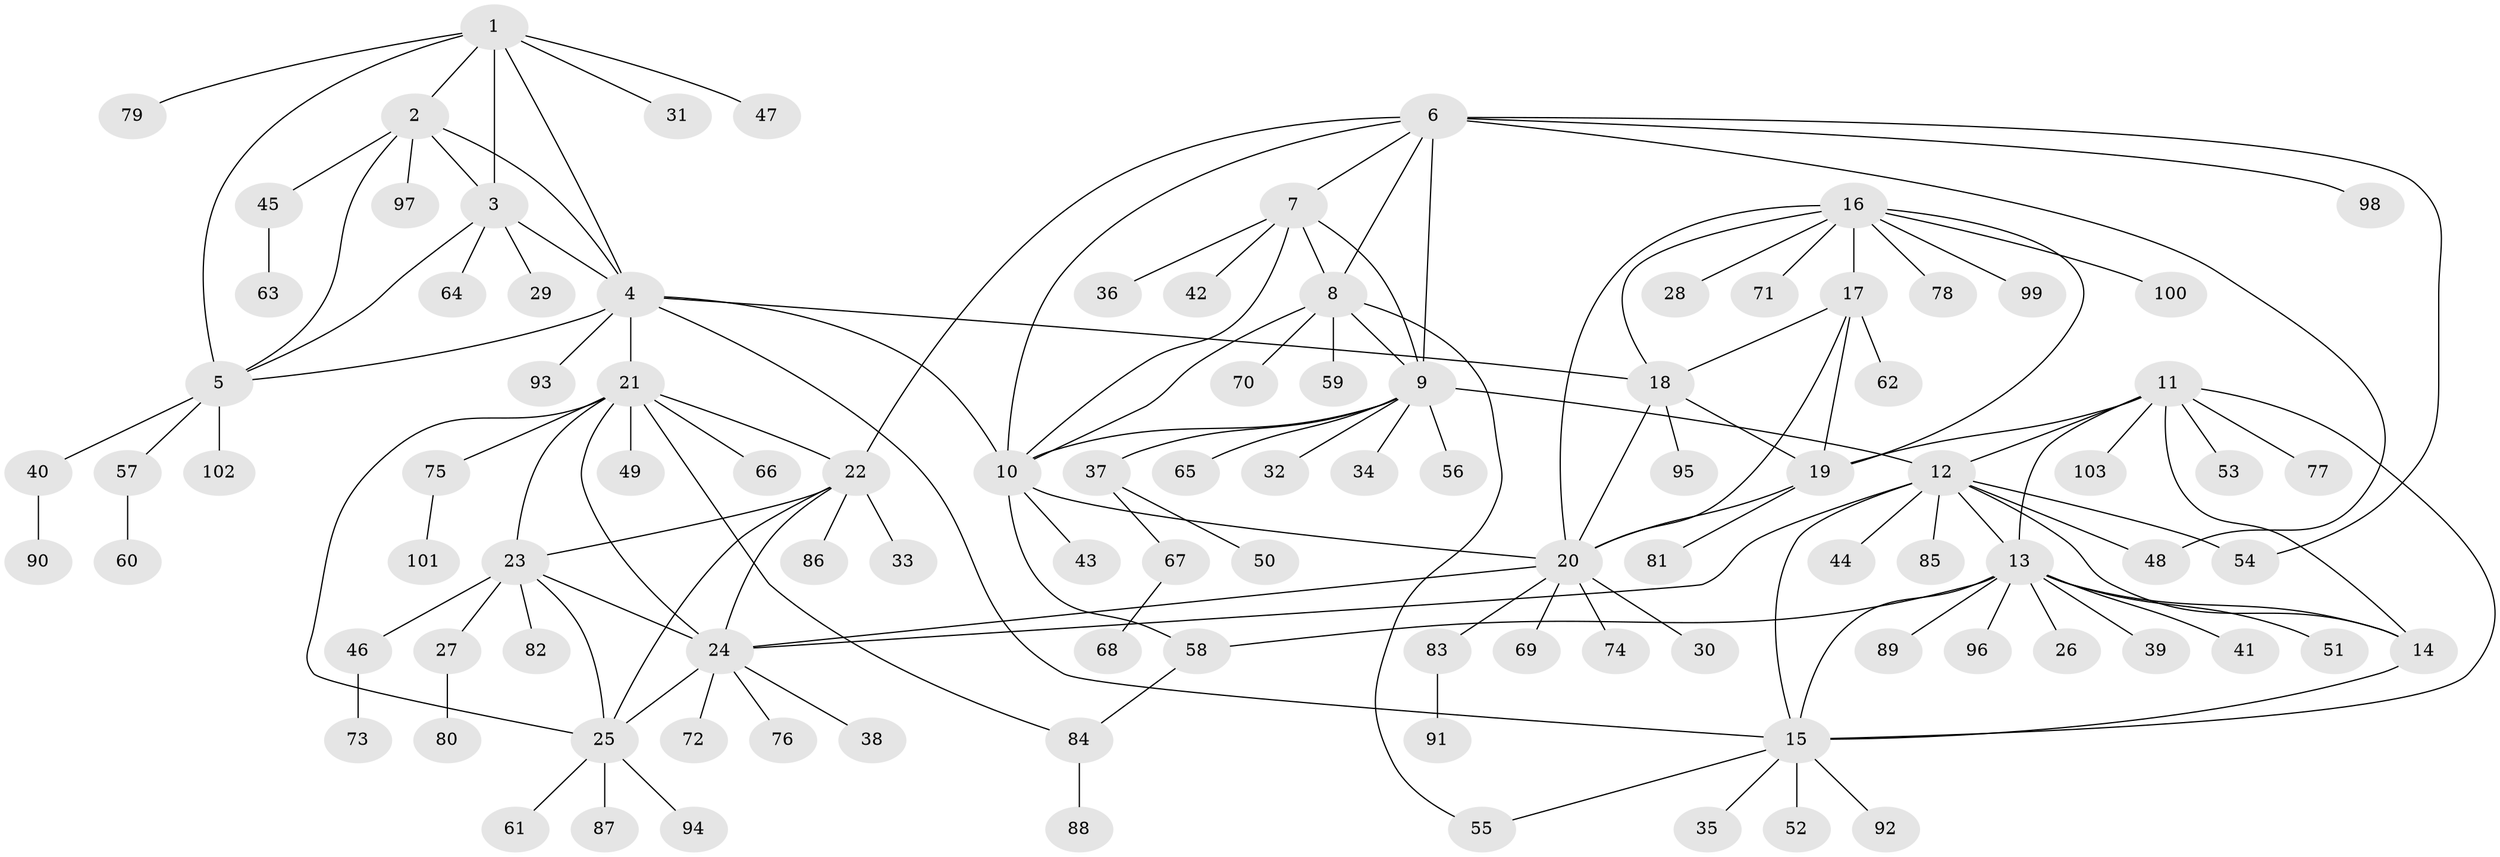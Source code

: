 // coarse degree distribution, {5: 0.012195121951219513, 7: 0.04878048780487805, 14: 0.024390243902439025, 6: 0.04878048780487805, 9: 0.024390243902439025, 3: 0.024390243902439025, 4: 0.036585365853658534, 8: 0.012195121951219513, 10: 0.024390243902439025, 2: 0.07317073170731707, 1: 0.6707317073170732}
// Generated by graph-tools (version 1.1) at 2025/52/02/27/25 19:52:21]
// undirected, 103 vertices, 143 edges
graph export_dot {
graph [start="1"]
  node [color=gray90,style=filled];
  1;
  2;
  3;
  4;
  5;
  6;
  7;
  8;
  9;
  10;
  11;
  12;
  13;
  14;
  15;
  16;
  17;
  18;
  19;
  20;
  21;
  22;
  23;
  24;
  25;
  26;
  27;
  28;
  29;
  30;
  31;
  32;
  33;
  34;
  35;
  36;
  37;
  38;
  39;
  40;
  41;
  42;
  43;
  44;
  45;
  46;
  47;
  48;
  49;
  50;
  51;
  52;
  53;
  54;
  55;
  56;
  57;
  58;
  59;
  60;
  61;
  62;
  63;
  64;
  65;
  66;
  67;
  68;
  69;
  70;
  71;
  72;
  73;
  74;
  75;
  76;
  77;
  78;
  79;
  80;
  81;
  82;
  83;
  84;
  85;
  86;
  87;
  88;
  89;
  90;
  91;
  92;
  93;
  94;
  95;
  96;
  97;
  98;
  99;
  100;
  101;
  102;
  103;
  1 -- 2;
  1 -- 3;
  1 -- 4;
  1 -- 5;
  1 -- 31;
  1 -- 47;
  1 -- 79;
  2 -- 3;
  2 -- 4;
  2 -- 5;
  2 -- 45;
  2 -- 97;
  3 -- 4;
  3 -- 5;
  3 -- 29;
  3 -- 64;
  4 -- 5;
  4 -- 10;
  4 -- 15;
  4 -- 18;
  4 -- 21;
  4 -- 93;
  5 -- 40;
  5 -- 57;
  5 -- 102;
  6 -- 7;
  6 -- 8;
  6 -- 9;
  6 -- 10;
  6 -- 22;
  6 -- 48;
  6 -- 54;
  6 -- 98;
  7 -- 8;
  7 -- 9;
  7 -- 10;
  7 -- 36;
  7 -- 42;
  8 -- 9;
  8 -- 10;
  8 -- 55;
  8 -- 59;
  8 -- 70;
  9 -- 10;
  9 -- 12;
  9 -- 32;
  9 -- 34;
  9 -- 37;
  9 -- 56;
  9 -- 65;
  10 -- 20;
  10 -- 43;
  10 -- 58;
  11 -- 12;
  11 -- 13;
  11 -- 14;
  11 -- 15;
  11 -- 19;
  11 -- 53;
  11 -- 77;
  11 -- 103;
  12 -- 13;
  12 -- 14;
  12 -- 15;
  12 -- 24;
  12 -- 44;
  12 -- 48;
  12 -- 54;
  12 -- 85;
  13 -- 14;
  13 -- 15;
  13 -- 26;
  13 -- 39;
  13 -- 41;
  13 -- 51;
  13 -- 58;
  13 -- 89;
  13 -- 96;
  14 -- 15;
  15 -- 35;
  15 -- 52;
  15 -- 55;
  15 -- 92;
  16 -- 17;
  16 -- 18;
  16 -- 19;
  16 -- 20;
  16 -- 28;
  16 -- 71;
  16 -- 78;
  16 -- 99;
  16 -- 100;
  17 -- 18;
  17 -- 19;
  17 -- 20;
  17 -- 62;
  18 -- 19;
  18 -- 20;
  18 -- 95;
  19 -- 20;
  19 -- 81;
  20 -- 24;
  20 -- 30;
  20 -- 69;
  20 -- 74;
  20 -- 83;
  21 -- 22;
  21 -- 23;
  21 -- 24;
  21 -- 25;
  21 -- 49;
  21 -- 66;
  21 -- 75;
  21 -- 84;
  22 -- 23;
  22 -- 24;
  22 -- 25;
  22 -- 33;
  22 -- 86;
  23 -- 24;
  23 -- 25;
  23 -- 27;
  23 -- 46;
  23 -- 82;
  24 -- 25;
  24 -- 38;
  24 -- 72;
  24 -- 76;
  25 -- 61;
  25 -- 87;
  25 -- 94;
  27 -- 80;
  37 -- 50;
  37 -- 67;
  40 -- 90;
  45 -- 63;
  46 -- 73;
  57 -- 60;
  58 -- 84;
  67 -- 68;
  75 -- 101;
  83 -- 91;
  84 -- 88;
}
